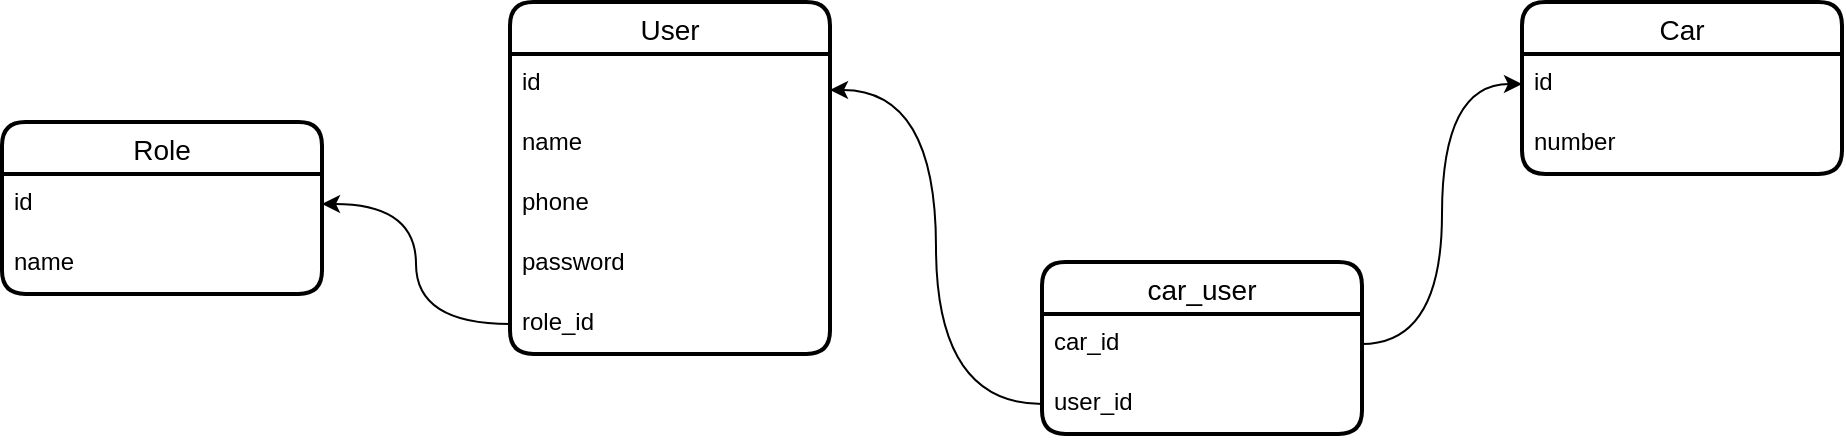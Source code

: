 <mxfile version="21.6.8" type="github">
  <diagram name="Страница — 1" id="pJKwjw1fkLlwArIBNctb">
    <mxGraphModel dx="1195" dy="-544" grid="1" gridSize="10" guides="1" tooltips="1" connect="1" arrows="1" fold="1" page="1" pageScale="1" pageWidth="827" pageHeight="1169" math="0" shadow="0">
      <root>
        <mxCell id="0" />
        <mxCell id="1" parent="0" />
        <mxCell id="XtQ42bnldfZrkhVliIRX-1" value="User" style="swimlane;fontStyle=0;childLayout=stackLayout;horizontal=1;startSize=26;horizontalStack=0;resizeParent=1;resizeParentMax=0;resizeLast=0;collapsible=1;marginBottom=0;align=center;fontSize=14;strokeWidth=2;rounded=1;shadow=0;glass=0;swimlaneLine=1;" vertex="1" parent="1">
          <mxGeometry x="334" y="1740" width="160" height="176" as="geometry" />
        </mxCell>
        <mxCell id="XtQ42bnldfZrkhVliIRX-2" value="id" style="text;strokeColor=none;fillColor=none;spacingLeft=4;spacingRight=4;overflow=hidden;rotatable=0;points=[[0,0.5],[1,0.5]];portConstraint=eastwest;fontSize=12;whiteSpace=wrap;html=1;" vertex="1" parent="XtQ42bnldfZrkhVliIRX-1">
          <mxGeometry y="26" width="160" height="30" as="geometry" />
        </mxCell>
        <mxCell id="XtQ42bnldfZrkhVliIRX-3" value="name" style="text;strokeColor=none;fillColor=none;spacingLeft=4;spacingRight=4;overflow=hidden;rotatable=0;points=[[0,0.5],[1,0.5]];portConstraint=eastwest;fontSize=12;whiteSpace=wrap;html=1;" vertex="1" parent="XtQ42bnldfZrkhVliIRX-1">
          <mxGeometry y="56" width="160" height="30" as="geometry" />
        </mxCell>
        <mxCell id="XtQ42bnldfZrkhVliIRX-4" value="phone" style="text;strokeColor=none;fillColor=none;spacingLeft=4;spacingRight=4;overflow=hidden;rotatable=0;points=[[0,0.5],[1,0.5]];portConstraint=eastwest;fontSize=12;whiteSpace=wrap;html=1;" vertex="1" parent="XtQ42bnldfZrkhVliIRX-1">
          <mxGeometry y="86" width="160" height="30" as="geometry" />
        </mxCell>
        <mxCell id="XtQ42bnldfZrkhVliIRX-5" value="password" style="text;strokeColor=none;fillColor=none;spacingLeft=4;spacingRight=4;overflow=hidden;rotatable=0;points=[[0,0.5],[1,0.5]];portConstraint=eastwest;fontSize=12;whiteSpace=wrap;html=1;" vertex="1" parent="XtQ42bnldfZrkhVliIRX-1">
          <mxGeometry y="116" width="160" height="30" as="geometry" />
        </mxCell>
        <mxCell id="XtQ42bnldfZrkhVliIRX-11" value="role_id" style="text;strokeColor=none;fillColor=none;spacingLeft=4;spacingRight=4;overflow=hidden;rotatable=0;points=[[0,0.5],[1,0.5]];portConstraint=eastwest;fontSize=12;whiteSpace=wrap;html=1;" vertex="1" parent="XtQ42bnldfZrkhVliIRX-1">
          <mxGeometry y="146" width="160" height="30" as="geometry" />
        </mxCell>
        <mxCell id="XtQ42bnldfZrkhVliIRX-6" value="Role" style="swimlane;fontStyle=0;childLayout=stackLayout;horizontal=1;startSize=26;horizontalStack=0;resizeParent=1;resizeParentMax=0;resizeLast=0;collapsible=1;marginBottom=0;align=center;fontSize=14;strokeWidth=2;rounded=1;shadow=0;glass=0;swimlaneLine=1;" vertex="1" parent="1">
          <mxGeometry x="80" y="1800" width="160" height="86" as="geometry" />
        </mxCell>
        <mxCell id="XtQ42bnldfZrkhVliIRX-7" value="id" style="text;strokeColor=none;fillColor=none;spacingLeft=4;spacingRight=4;overflow=hidden;rotatable=0;points=[[0,0.5],[1,0.5]];portConstraint=eastwest;fontSize=12;whiteSpace=wrap;html=1;" vertex="1" parent="XtQ42bnldfZrkhVliIRX-6">
          <mxGeometry y="26" width="160" height="30" as="geometry" />
        </mxCell>
        <mxCell id="XtQ42bnldfZrkhVliIRX-8" value="name" style="text;strokeColor=none;fillColor=none;spacingLeft=4;spacingRight=4;overflow=hidden;rotatable=0;points=[[0,0.5],[1,0.5]];portConstraint=eastwest;fontSize=12;whiteSpace=wrap;html=1;" vertex="1" parent="XtQ42bnldfZrkhVliIRX-6">
          <mxGeometry y="56" width="160" height="30" as="geometry" />
        </mxCell>
        <mxCell id="XtQ42bnldfZrkhVliIRX-12" style="edgeStyle=orthogonalEdgeStyle;rounded=0;orthogonalLoop=1;jettySize=auto;html=1;entryX=1;entryY=0.5;entryDx=0;entryDy=0;curved=1;" edge="1" parent="1" source="XtQ42bnldfZrkhVliIRX-11" target="XtQ42bnldfZrkhVliIRX-7">
          <mxGeometry relative="1" as="geometry" />
        </mxCell>
        <mxCell id="XtQ42bnldfZrkhVliIRX-13" value="Car" style="swimlane;fontStyle=0;childLayout=stackLayout;horizontal=1;startSize=26;horizontalStack=0;resizeParent=1;resizeParentMax=0;resizeLast=0;collapsible=1;marginBottom=0;align=center;fontSize=14;strokeWidth=2;rounded=1;shadow=0;glass=0;swimlaneLine=1;" vertex="1" parent="1">
          <mxGeometry x="840" y="1740" width="160" height="86" as="geometry" />
        </mxCell>
        <mxCell id="XtQ42bnldfZrkhVliIRX-14" value="id" style="text;strokeColor=none;fillColor=none;spacingLeft=4;spacingRight=4;overflow=hidden;rotatable=0;points=[[0,0.5],[1,0.5]];portConstraint=eastwest;fontSize=12;whiteSpace=wrap;html=1;" vertex="1" parent="XtQ42bnldfZrkhVliIRX-13">
          <mxGeometry y="26" width="160" height="30" as="geometry" />
        </mxCell>
        <mxCell id="XtQ42bnldfZrkhVliIRX-15" value="number" style="text;strokeColor=none;fillColor=none;spacingLeft=4;spacingRight=4;overflow=hidden;rotatable=0;points=[[0,0.5],[1,0.5]];portConstraint=eastwest;fontSize=12;whiteSpace=wrap;html=1;" vertex="1" parent="XtQ42bnldfZrkhVliIRX-13">
          <mxGeometry y="56" width="160" height="30" as="geometry" />
        </mxCell>
        <mxCell id="XtQ42bnldfZrkhVliIRX-19" value="car_user" style="swimlane;fontStyle=0;childLayout=stackLayout;horizontal=1;startSize=26;horizontalStack=0;resizeParent=1;resizeParentMax=0;resizeLast=0;collapsible=1;marginBottom=0;align=center;fontSize=14;strokeWidth=2;rounded=1;shadow=0;glass=0;swimlaneLine=1;" vertex="1" parent="1">
          <mxGeometry x="600" y="1870" width="160" height="86" as="geometry" />
        </mxCell>
        <mxCell id="XtQ42bnldfZrkhVliIRX-20" value="car_id" style="text;strokeColor=none;fillColor=none;spacingLeft=4;spacingRight=4;overflow=hidden;rotatable=0;points=[[0,0.5],[1,0.5]];portConstraint=eastwest;fontSize=12;whiteSpace=wrap;html=1;" vertex="1" parent="XtQ42bnldfZrkhVliIRX-19">
          <mxGeometry y="26" width="160" height="30" as="geometry" />
        </mxCell>
        <mxCell id="XtQ42bnldfZrkhVliIRX-21" value="user_id" style="text;strokeColor=none;fillColor=none;spacingLeft=4;spacingRight=4;overflow=hidden;rotatable=0;points=[[0,0.5],[1,0.5]];portConstraint=eastwest;fontSize=12;whiteSpace=wrap;html=1;" vertex="1" parent="XtQ42bnldfZrkhVliIRX-19">
          <mxGeometry y="56" width="160" height="30" as="geometry" />
        </mxCell>
        <mxCell id="XtQ42bnldfZrkhVliIRX-23" style="edgeStyle=orthogonalEdgeStyle;rounded=0;orthogonalLoop=1;jettySize=auto;html=1;entryX=0;entryY=0.5;entryDx=0;entryDy=0;curved=1;" edge="1" parent="1" source="XtQ42bnldfZrkhVliIRX-20" target="XtQ42bnldfZrkhVliIRX-14">
          <mxGeometry relative="1" as="geometry" />
        </mxCell>
        <mxCell id="XtQ42bnldfZrkhVliIRX-24" style="edgeStyle=orthogonalEdgeStyle;rounded=0;orthogonalLoop=1;jettySize=auto;html=1;entryX=1;entryY=0.25;entryDx=0;entryDy=0;curved=1;" edge="1" parent="1" source="XtQ42bnldfZrkhVliIRX-21" target="XtQ42bnldfZrkhVliIRX-1">
          <mxGeometry relative="1" as="geometry" />
        </mxCell>
      </root>
    </mxGraphModel>
  </diagram>
</mxfile>
